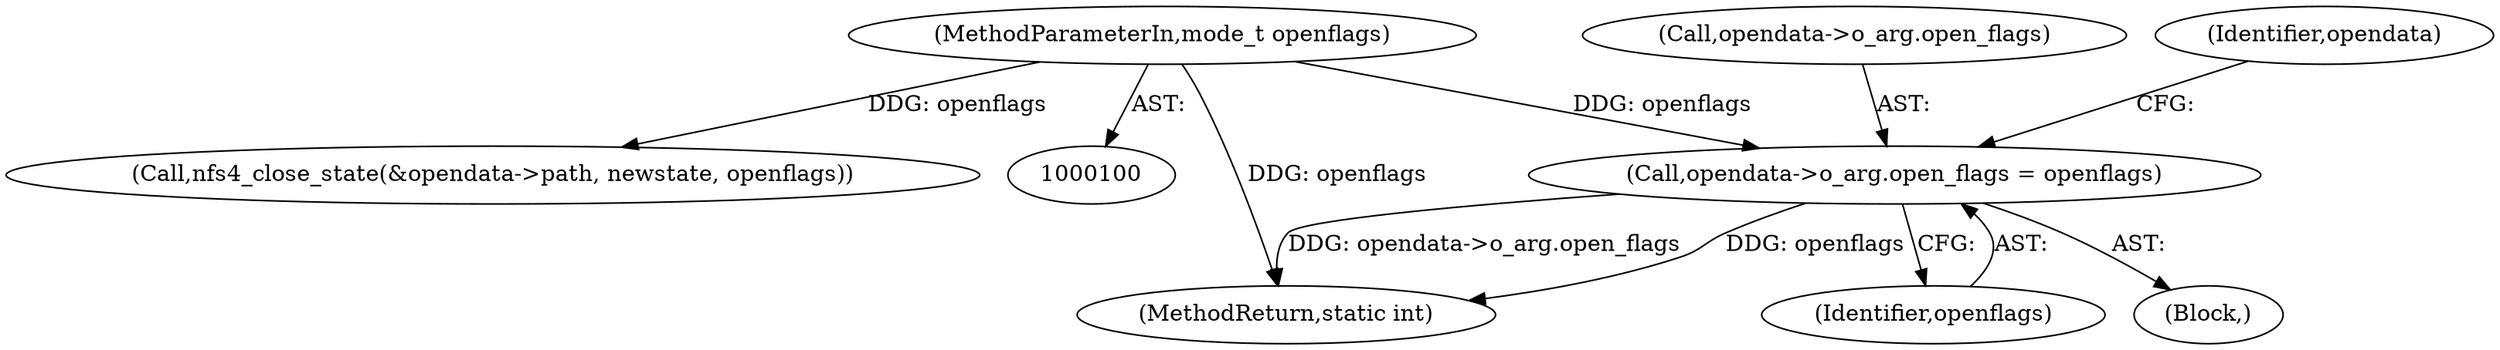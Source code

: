 digraph "0_linux_dc0b027dfadfcb8a5504f7d8052754bf8d501ab9_13@API" {
"1000107" [label="(Call,opendata->o_arg.open_flags = openflags)"];
"1000102" [label="(MethodParameterIn,mode_t openflags)"];
"1000108" [label="(Call,opendata->o_arg.open_flags)"];
"1000104" [label="(Block,)"];
"1000117" [label="(Identifier,opendata)"];
"1000169" [label="(MethodReturn,static int)"];
"1000107" [label="(Call,opendata->o_arg.open_flags = openflags)"];
"1000102" [label="(MethodParameterIn,mode_t openflags)"];
"1000113" [label="(Identifier,openflags)"];
"1000156" [label="(Call,nfs4_close_state(&opendata->path, newstate, openflags))"];
"1000107" -> "1000104"  [label="AST: "];
"1000107" -> "1000113"  [label="CFG: "];
"1000108" -> "1000107"  [label="AST: "];
"1000113" -> "1000107"  [label="AST: "];
"1000117" -> "1000107"  [label="CFG: "];
"1000107" -> "1000169"  [label="DDG: opendata->o_arg.open_flags"];
"1000107" -> "1000169"  [label="DDG: openflags"];
"1000102" -> "1000107"  [label="DDG: openflags"];
"1000102" -> "1000100"  [label="AST: "];
"1000102" -> "1000169"  [label="DDG: openflags"];
"1000102" -> "1000156"  [label="DDG: openflags"];
}
